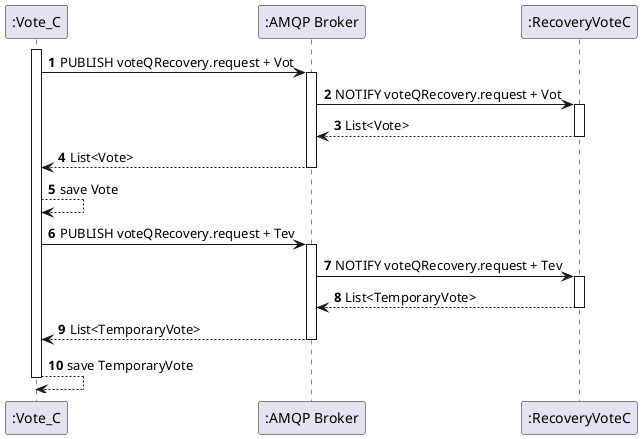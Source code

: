 @startuml
'https://plantuml.com/sequence-diagram


autonumber

participant ":Vote_C" as vt
participant ":AMQP Broker" as bro
participant ":RecoveryVoteC" as rc



activate vt
vt -> bro: PUBLISH voteQRecovery.request + Vot
activate bro
bro -> rc: NOTIFY voteQRecovery.request + Vot
activate rc
rc --> bro: List<Vote>
deactivate rc
bro --> vt: List<Vote>
deactivate bro
vt --> vt: save Vote
vt -> bro: PUBLISH voteQRecovery.request + Tev
activate bro
bro -> rc: NOTIFY voteQRecovery.request + Tev
activate rc
rc --> bro: List<TemporaryVote>
deactivate rc
bro --> vt: List<TemporaryVote>
deactivate bro
vt --> vt: save TemporaryVote
deactivate vt

@enduml